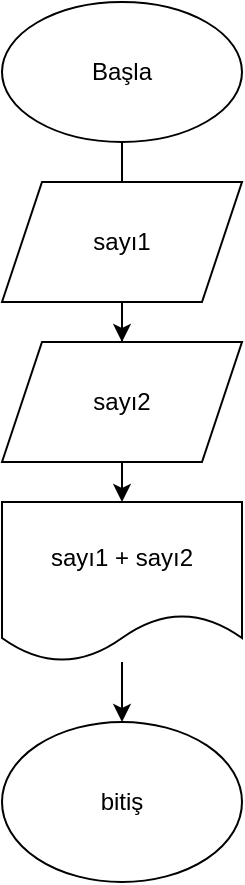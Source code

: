 <mxfile version="15.2.9" type="github">
  <diagram id="0b-qq7vZTB0jKMNP5tEl" name="Page-1">
    <mxGraphModel dx="868" dy="450" grid="1" gridSize="10" guides="1" tooltips="1" connect="1" arrows="1" fold="1" page="1" pageScale="1" pageWidth="827" pageHeight="1169" math="0" shadow="0">
      <root>
        <mxCell id="0" />
        <mxCell id="1" parent="0" />
        <mxCell id="1JqGFetEWKGEW0qKGL1V-13" value="" style="edgeStyle=orthogonalEdgeStyle;rounded=0;orthogonalLoop=1;jettySize=auto;html=1;" edge="1" parent="1" source="1JqGFetEWKGEW0qKGL1V-1" target="1JqGFetEWKGEW0qKGL1V-3">
          <mxGeometry relative="1" as="geometry" />
        </mxCell>
        <mxCell id="1JqGFetEWKGEW0qKGL1V-1" value="Başla" style="ellipse;whiteSpace=wrap;html=1;" vertex="1" parent="1">
          <mxGeometry x="340" y="20" width="120" height="70" as="geometry" />
        </mxCell>
        <mxCell id="1JqGFetEWKGEW0qKGL1V-9" value="" style="edgeStyle=orthogonalEdgeStyle;rounded=0;orthogonalLoop=1;jettySize=auto;html=1;" edge="1" parent="1" source="1JqGFetEWKGEW0qKGL1V-2" target="1JqGFetEWKGEW0qKGL1V-6">
          <mxGeometry relative="1" as="geometry" />
        </mxCell>
        <mxCell id="1JqGFetEWKGEW0qKGL1V-2" value="sayı1" style="shape=parallelogram;perimeter=parallelogramPerimeter;whiteSpace=wrap;html=1;fixedSize=1;" vertex="1" parent="1">
          <mxGeometry x="340" y="110" width="120" height="60" as="geometry" />
        </mxCell>
        <mxCell id="1JqGFetEWKGEW0qKGL1V-3" value="sayı2" style="shape=parallelogram;perimeter=parallelogramPerimeter;whiteSpace=wrap;html=1;fixedSize=1;" vertex="1" parent="1">
          <mxGeometry x="340" y="190" width="120" height="60" as="geometry" />
        </mxCell>
        <mxCell id="1JqGFetEWKGEW0qKGL1V-14" value="" style="edgeStyle=orthogonalEdgeStyle;rounded=0;orthogonalLoop=1;jettySize=auto;html=1;" edge="1" parent="1" source="1JqGFetEWKGEW0qKGL1V-6" target="1JqGFetEWKGEW0qKGL1V-7">
          <mxGeometry relative="1" as="geometry" />
        </mxCell>
        <mxCell id="1JqGFetEWKGEW0qKGL1V-6" value="sayı1 + sayı2" style="shape=document;whiteSpace=wrap;html=1;boundedLbl=1;" vertex="1" parent="1">
          <mxGeometry x="340" y="270" width="120" height="80" as="geometry" />
        </mxCell>
        <mxCell id="1JqGFetEWKGEW0qKGL1V-7" value="bitiş" style="ellipse;whiteSpace=wrap;html=1;" vertex="1" parent="1">
          <mxGeometry x="340" y="380" width="120" height="80" as="geometry" />
        </mxCell>
      </root>
    </mxGraphModel>
  </diagram>
</mxfile>
